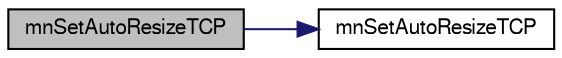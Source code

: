 digraph G
{
  edge [fontname="FreeSans",fontsize="10",labelfontname="FreeSans",labelfontsize="10"];
  node [fontname="FreeSans",fontsize="10",shape=record];
  rankdir=LR;
  Node1 [label="mnSetAutoResizeTCP",height=0.2,width=0.4,color="black", fillcolor="grey75", style="filled" fontcolor="black"];
  Node1 -> Node2 [color="midnightblue",fontsize="10",style="solid"];
  Node2 [label="mnSetAutoResizeTCP",height=0.2,width=0.4,color="black", fillcolor="white", style="filled",URL="$group__proc_commands.html#ga5b3a8551fa3dd795dc0c03556ebd7843"];
}

